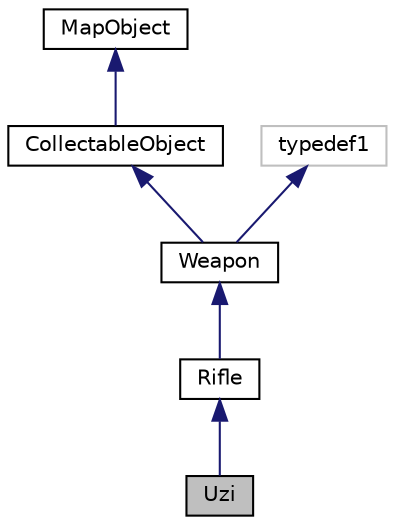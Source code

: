 digraph "Uzi"
{
  edge [fontname="Helvetica",fontsize="10",labelfontname="Helvetica",labelfontsize="10"];
  node [fontname="Helvetica",fontsize="10",shape=record];
  Node0 [label="Uzi",height=0.2,width=0.4,color="black", fillcolor="grey75", style="filled", fontcolor="black"];
  Node1 -> Node0 [dir="back",color="midnightblue",fontsize="10",style="solid",fontname="Helvetica"];
  Node1 [label="Rifle",height=0.2,width=0.4,color="black", fillcolor="white", style="filled",URL="$class_rifle.html"];
  Node2 -> Node1 [dir="back",color="midnightblue",fontsize="10",style="solid",fontname="Helvetica"];
  Node2 [label="Weapon",height=0.2,width=0.4,color="black", fillcolor="white", style="filled",URL="$class_weapon.html"];
  Node3 -> Node2 [dir="back",color="midnightblue",fontsize="10",style="solid",fontname="Helvetica"];
  Node3 [label="CollectableObject",height=0.2,width=0.4,color="black", fillcolor="white", style="filled",URL="$class_collectable_object.html"];
  Node4 -> Node3 [dir="back",color="midnightblue",fontsize="10",style="solid",fontname="Helvetica"];
  Node4 [label="MapObject",height=0.2,width=0.4,color="black", fillcolor="white", style="filled",URL="$class_map_object.html"];
  Node5 -> Node2 [dir="back",color="midnightblue",fontsize="10",style="solid",fontname="Helvetica"];
  Node5 [label="typedef1",height=0.2,width=0.4,color="grey75", fillcolor="white", style="filled"];
}
